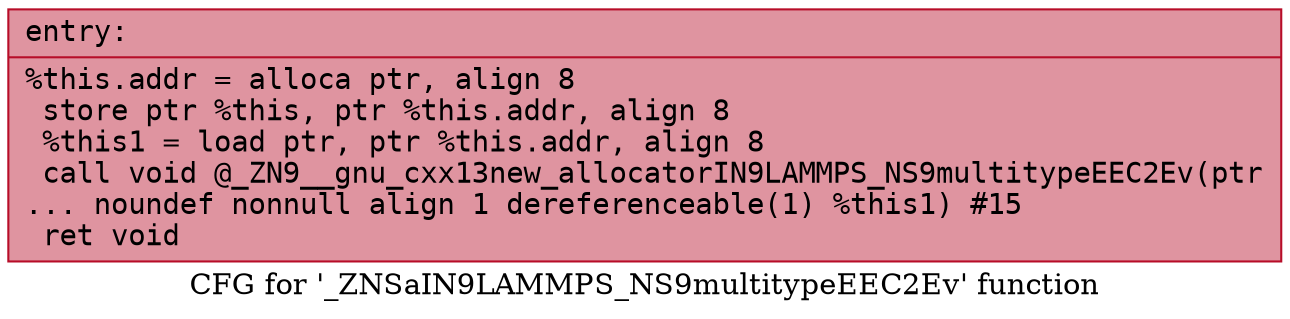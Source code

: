 digraph "CFG for '_ZNSaIN9LAMMPS_NS9multitypeEEC2Ev' function" {
	label="CFG for '_ZNSaIN9LAMMPS_NS9multitypeEEC2Ev' function";

	Node0x55bd4059d6b0 [shape=record,color="#b70d28ff", style=filled, fillcolor="#b70d2870" fontname="Courier",label="{entry:\l|  %this.addr = alloca ptr, align 8\l  store ptr %this, ptr %this.addr, align 8\l  %this1 = load ptr, ptr %this.addr, align 8\l  call void @_ZN9__gnu_cxx13new_allocatorIN9LAMMPS_NS9multitypeEEC2Ev(ptr\l... noundef nonnull align 1 dereferenceable(1) %this1) #15\l  ret void\l}"];
}
